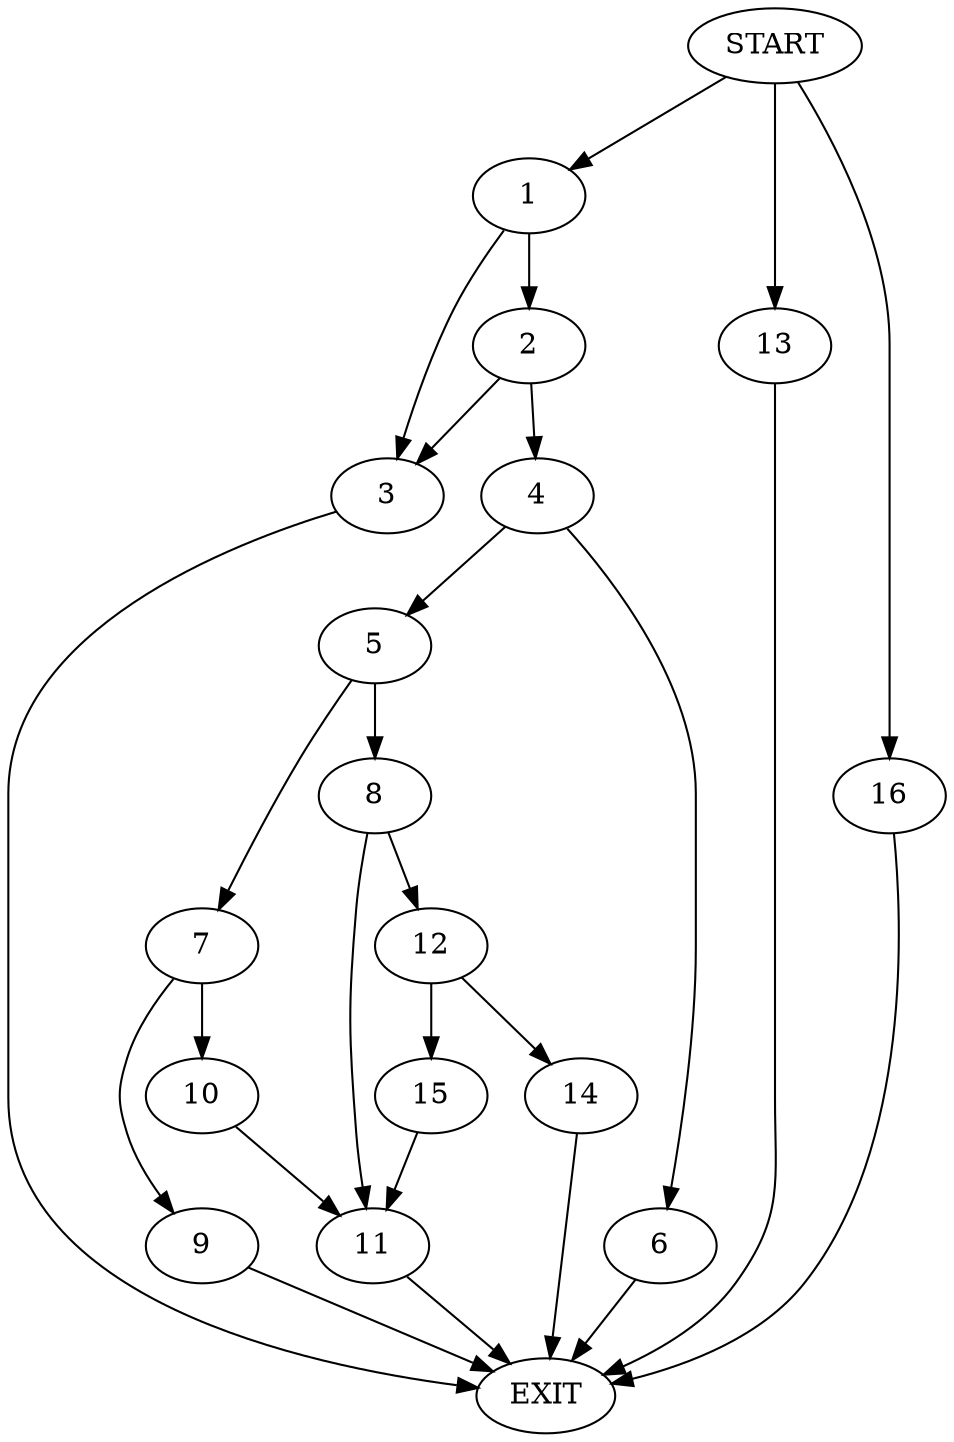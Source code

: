 digraph {
0 [label="START"]
17 [label="EXIT"]
0 -> 1
1 -> 2
1 -> 3
3 -> 17
2 -> 4
2 -> 3
4 -> 5
4 -> 6
5 -> 7
5 -> 8
6 -> 17
7 -> 9
7 -> 10
8 -> 11
8 -> 12
10 -> 11
9 -> 17
11 -> 17
0 -> 13
13 -> 17
12 -> 14
12 -> 15
14 -> 17
15 -> 11
0 -> 16
16 -> 17
}
